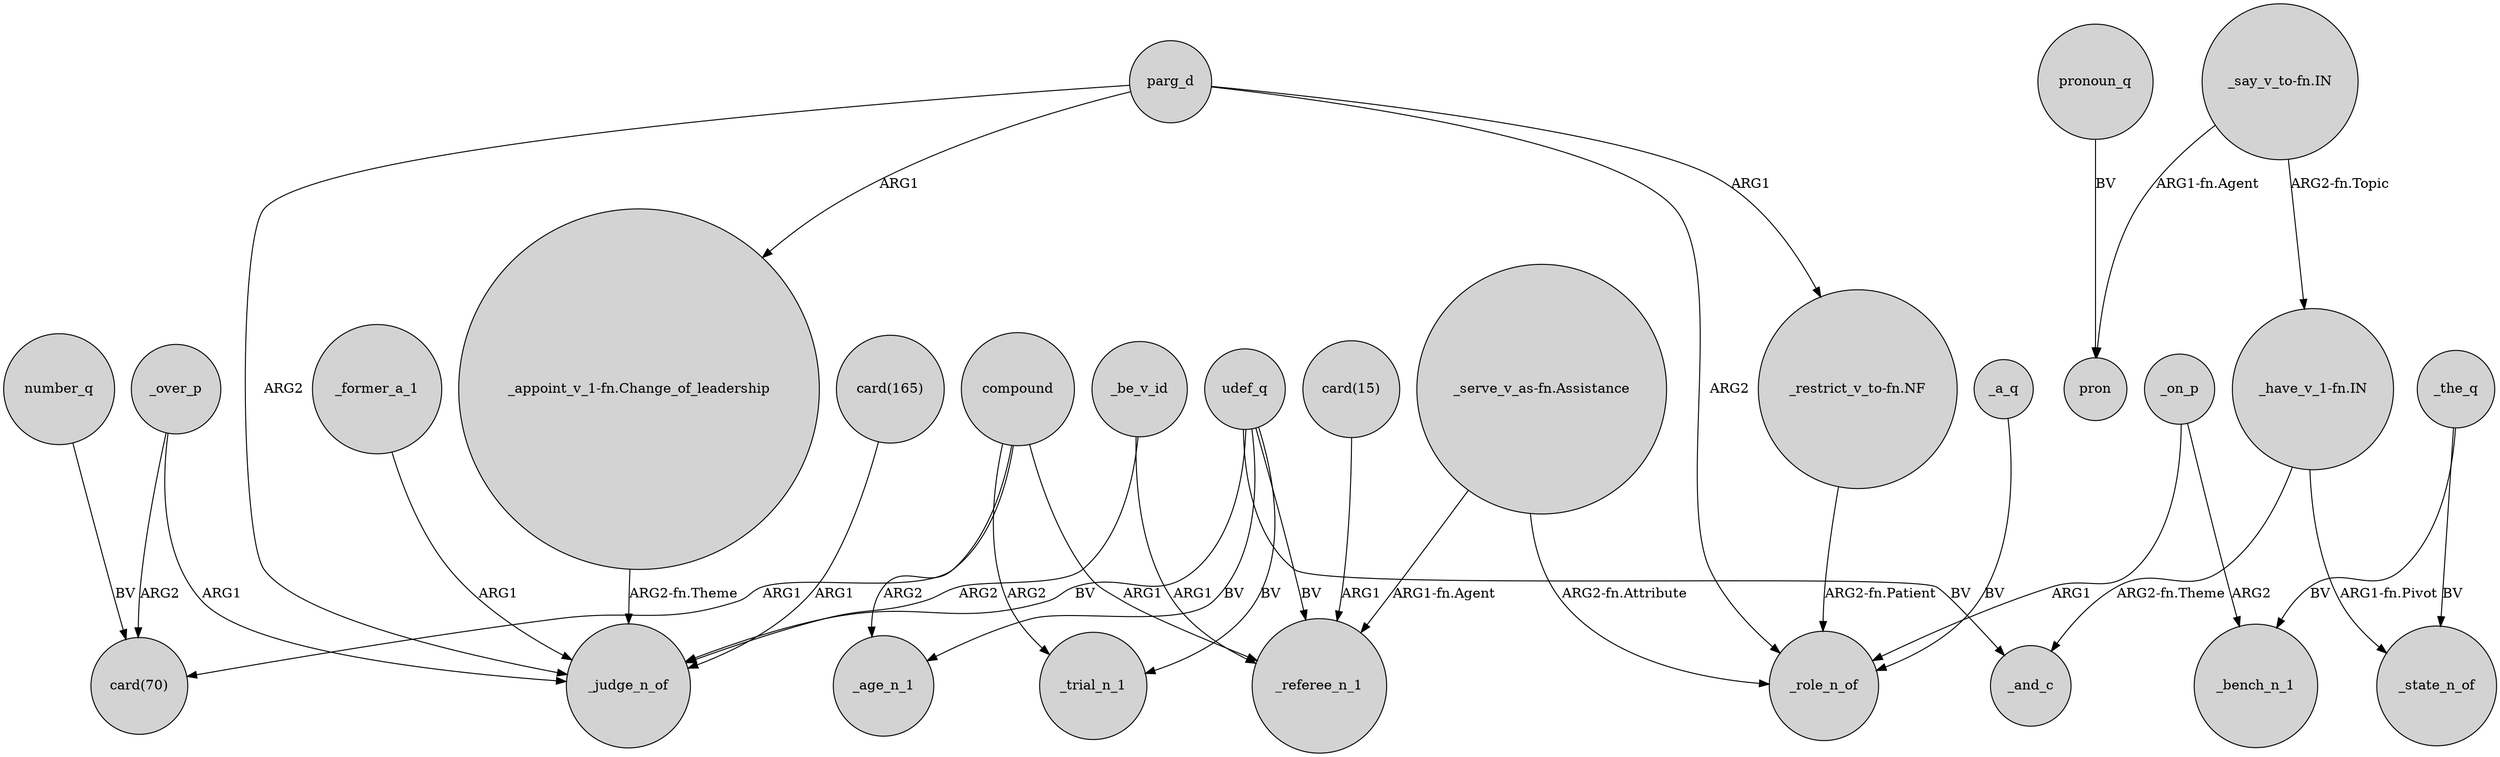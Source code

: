digraph {
	node [shape=circle style=filled]
	_be_v_id -> _referee_n_1 [label=ARG1]
	_the_q -> _bench_n_1 [label=BV]
	"card(165)" -> _judge_n_of [label=ARG1]
	_over_p -> _judge_n_of [label=ARG1]
	parg_d -> "_restrict_v_to-fn.NF" [label=ARG1]
	parg_d -> _role_n_of [label=ARG2]
	_former_a_1 -> _judge_n_of [label=ARG1]
	_a_q -> _role_n_of [label=BV]
	_over_p -> "card(70)" [label=ARG2]
	"_restrict_v_to-fn.NF" -> _role_n_of [label="ARG2-fn.Patient"]
	number_q -> "card(70)" [label=BV]
	"_have_v_1-fn.IN" -> _and_c [label="ARG2-fn.Theme"]
	_be_v_id -> _judge_n_of [label=ARG2]
	compound -> _age_n_1 [label=ARG2]
	_the_q -> _state_n_of [label=BV]
	"_have_v_1-fn.IN" -> _state_n_of [label="ARG1-fn.Pivot"]
	"card(15)" -> _referee_n_1 [label=ARG1]
	compound -> _referee_n_1 [label=ARG1]
	udef_q -> _judge_n_of [label=BV]
	pronoun_q -> pron [label=BV]
	"_serve_v_as-fn.Assistance" -> _role_n_of [label="ARG2-fn.Attribute"]
	"_serve_v_as-fn.Assistance" -> _referee_n_1 [label="ARG1-fn.Agent"]
	_on_p -> _bench_n_1 [label=ARG2]
	udef_q -> _trial_n_1 [label=BV]
	udef_q -> _referee_n_1 [label=BV]
	parg_d -> "_appoint_v_1-fn.Change_of_leadership" [label=ARG1]
	udef_q -> _age_n_1 [label=BV]
	compound -> _trial_n_1 [label=ARG2]
	"_say_v_to-fn.IN" -> pron [label="ARG1-fn.Agent"]
	parg_d -> _judge_n_of [label=ARG2]
	"_appoint_v_1-fn.Change_of_leadership" -> _judge_n_of [label="ARG2-fn.Theme"]
	"_say_v_to-fn.IN" -> "_have_v_1-fn.IN" [label="ARG2-fn.Topic"]
	_on_p -> _role_n_of [label=ARG1]
	compound -> "card(70)" [label=ARG1]
	udef_q -> _and_c [label=BV]
}
